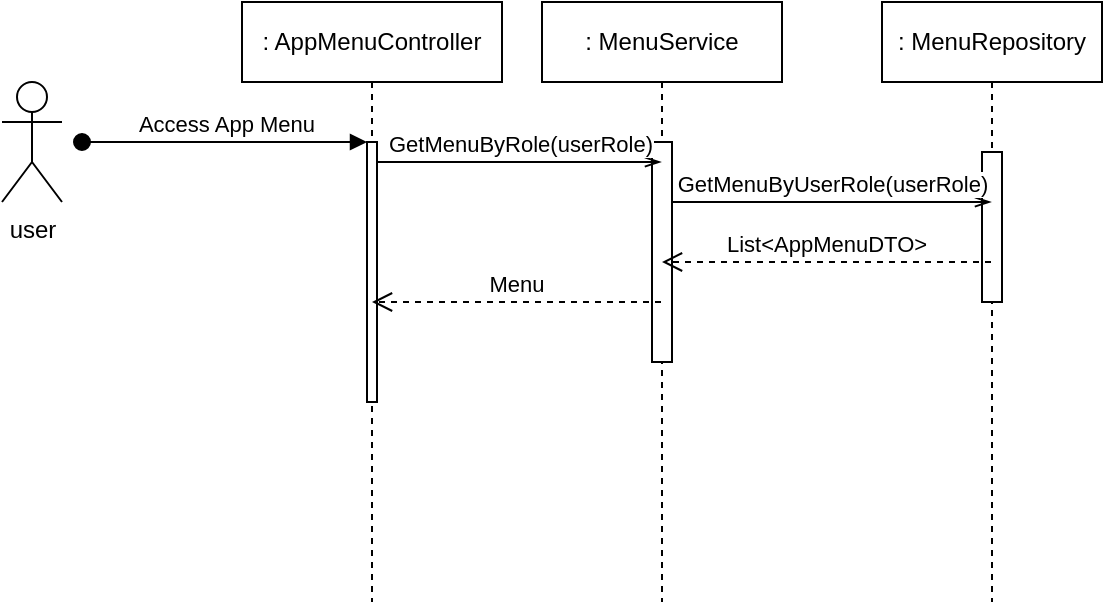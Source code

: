 <mxfile version="24.4.4" type="device">
  <diagram name="Page-1" id="2YBvvXClWsGukQMizWep">
    <mxGraphModel dx="906" dy="652" grid="1" gridSize="10" guides="1" tooltips="1" connect="1" arrows="1" fold="1" page="1" pageScale="1" pageWidth="827" pageHeight="1169" math="0" shadow="0">
      <root>
        <mxCell id="0" />
        <mxCell id="1" parent="0" />
        <mxCell id="aM9ryv3xv72pqoxQDRHE-1" value=": AppMenuController" style="shape=umlLifeline;perimeter=lifelinePerimeter;whiteSpace=wrap;html=1;container=0;dropTarget=0;collapsible=0;recursiveResize=0;outlineConnect=0;portConstraint=eastwest;newEdgeStyle={&quot;edgeStyle&quot;:&quot;elbowEdgeStyle&quot;,&quot;elbow&quot;:&quot;vertical&quot;,&quot;curved&quot;:0,&quot;rounded&quot;:0};" parent="1" vertex="1">
          <mxGeometry x="230" y="60" width="130" height="300" as="geometry" />
        </mxCell>
        <mxCell id="aM9ryv3xv72pqoxQDRHE-2" value="" style="html=1;points=[];perimeter=orthogonalPerimeter;outlineConnect=0;targetShapes=umlLifeline;portConstraint=eastwest;newEdgeStyle={&quot;edgeStyle&quot;:&quot;elbowEdgeStyle&quot;,&quot;elbow&quot;:&quot;vertical&quot;,&quot;curved&quot;:0,&quot;rounded&quot;:0};" parent="aM9ryv3xv72pqoxQDRHE-1" vertex="1">
          <mxGeometry x="62.5" y="70" width="5" height="130" as="geometry" />
        </mxCell>
        <mxCell id="aM9ryv3xv72pqoxQDRHE-3" value="Access App Menu" style="html=1;verticalAlign=bottom;startArrow=oval;endArrow=block;startSize=8;edgeStyle=elbowEdgeStyle;elbow=vertical;curved=0;rounded=0;" parent="aM9ryv3xv72pqoxQDRHE-1" target="aM9ryv3xv72pqoxQDRHE-2" edge="1">
          <mxGeometry relative="1" as="geometry">
            <mxPoint x="-80" y="70" as="sourcePoint" />
            <Array as="points">
              <mxPoint x="-40" y="70" />
            </Array>
          </mxGeometry>
        </mxCell>
        <mxCell id="aM9ryv3xv72pqoxQDRHE-5" value=": MenuService" style="shape=umlLifeline;perimeter=lifelinePerimeter;whiteSpace=wrap;html=1;container=0;dropTarget=0;collapsible=0;recursiveResize=0;outlineConnect=0;portConstraint=eastwest;newEdgeStyle={&quot;edgeStyle&quot;:&quot;elbowEdgeStyle&quot;,&quot;elbow&quot;:&quot;vertical&quot;,&quot;curved&quot;:0,&quot;rounded&quot;:0};" parent="1" vertex="1">
          <mxGeometry x="380" y="60" width="120" height="300" as="geometry" />
        </mxCell>
        <mxCell id="aM9ryv3xv72pqoxQDRHE-6" value="" style="html=1;points=[];perimeter=orthogonalPerimeter;outlineConnect=0;targetShapes=umlLifeline;portConstraint=eastwest;newEdgeStyle={&quot;edgeStyle&quot;:&quot;elbowEdgeStyle&quot;,&quot;elbow&quot;:&quot;vertical&quot;,&quot;curved&quot;:0,&quot;rounded&quot;:0};" parent="aM9ryv3xv72pqoxQDRHE-5" vertex="1">
          <mxGeometry x="55" y="70" width="10" height="110" as="geometry" />
        </mxCell>
        <mxCell id="aM9ryv3xv72pqoxQDRHE-7" value="GetMenuByRole(userRole)" style="html=1;verticalAlign=bottom;endArrow=openThin;edgeStyle=elbowEdgeStyle;elbow=vertical;curved=0;rounded=0;endFill=0;" parent="1" source="aM9ryv3xv72pqoxQDRHE-2" target="aM9ryv3xv72pqoxQDRHE-5" edge="1">
          <mxGeometry x="-0.001" relative="1" as="geometry">
            <mxPoint x="275" y="140" as="sourcePoint" />
            <Array as="points">
              <mxPoint x="370" y="140" />
            </Array>
            <mxPoint x="455" y="140" as="targetPoint" />
            <mxPoint as="offset" />
          </mxGeometry>
        </mxCell>
        <mxCell id="aM9ryv3xv72pqoxQDRHE-8" value="Menu" style="html=1;verticalAlign=bottom;endArrow=open;dashed=1;endSize=8;edgeStyle=elbowEdgeStyle;elbow=vertical;curved=0;rounded=0;" parent="1" edge="1" target="aM9ryv3xv72pqoxQDRHE-1" source="aM9ryv3xv72pqoxQDRHE-5">
          <mxGeometry relative="1" as="geometry">
            <mxPoint x="330" y="229" as="targetPoint" />
            <Array as="points" />
            <mxPoint x="410" y="230" as="sourcePoint" />
          </mxGeometry>
        </mxCell>
        <mxCell id="AW9qZRYgZf-F4qoxSW6H-1" value="user" style="shape=umlActor;verticalLabelPosition=bottom;verticalAlign=top;html=1;" parent="1" vertex="1">
          <mxGeometry x="110" y="100" width="30" height="60" as="geometry" />
        </mxCell>
        <mxCell id="AW9qZRYgZf-F4qoxSW6H-3" value=": MenuRepository" style="shape=umlLifeline;perimeter=lifelinePerimeter;whiteSpace=wrap;html=1;container=0;dropTarget=0;collapsible=0;recursiveResize=0;outlineConnect=0;portConstraint=eastwest;newEdgeStyle={&quot;edgeStyle&quot;:&quot;elbowEdgeStyle&quot;,&quot;elbow&quot;:&quot;vertical&quot;,&quot;curved&quot;:0,&quot;rounded&quot;:0};" parent="1" vertex="1">
          <mxGeometry x="550" y="60" width="110" height="300" as="geometry" />
        </mxCell>
        <mxCell id="AW9qZRYgZf-F4qoxSW6H-4" value="" style="html=1;points=[];perimeter=orthogonalPerimeter;outlineConnect=0;targetShapes=umlLifeline;portConstraint=eastwest;newEdgeStyle={&quot;edgeStyle&quot;:&quot;elbowEdgeStyle&quot;,&quot;elbow&quot;:&quot;vertical&quot;,&quot;curved&quot;:0,&quot;rounded&quot;:0};" parent="AW9qZRYgZf-F4qoxSW6H-3" vertex="1">
          <mxGeometry x="50" y="75" width="10" height="75" as="geometry" />
        </mxCell>
        <mxCell id="AW9qZRYgZf-F4qoxSW6H-5" value="GetMenuByUserRole(userRole)" style="html=1;verticalAlign=bottom;endArrow=openThin;curved=0;rounded=0;endFill=0;" parent="1" source="aM9ryv3xv72pqoxQDRHE-6" target="AW9qZRYgZf-F4qoxSW6H-3" edge="1">
          <mxGeometry x="0.003" width="80" relative="1" as="geometry">
            <mxPoint x="470" y="160" as="sourcePoint" />
            <mxPoint x="600" y="160" as="targetPoint" />
            <Array as="points">
              <mxPoint x="560" y="160" />
            </Array>
            <mxPoint as="offset" />
          </mxGeometry>
        </mxCell>
        <mxCell id="fLhcdm8jJzFlDRQNirhu-1" value="List&amp;lt;AppMenuDTO&amp;gt;" style="html=1;verticalAlign=bottom;endArrow=open;dashed=1;endSize=8;edgeStyle=elbowEdgeStyle;elbow=horizontal;curved=0;rounded=0;" edge="1" parent="1" source="AW9qZRYgZf-F4qoxSW6H-3">
          <mxGeometry relative="1" as="geometry">
            <mxPoint x="440" y="190" as="targetPoint" />
            <Array as="points">
              <mxPoint x="522.5" y="190" />
            </Array>
            <mxPoint x="597.5" y="190" as="sourcePoint" />
          </mxGeometry>
        </mxCell>
      </root>
    </mxGraphModel>
  </diagram>
</mxfile>
